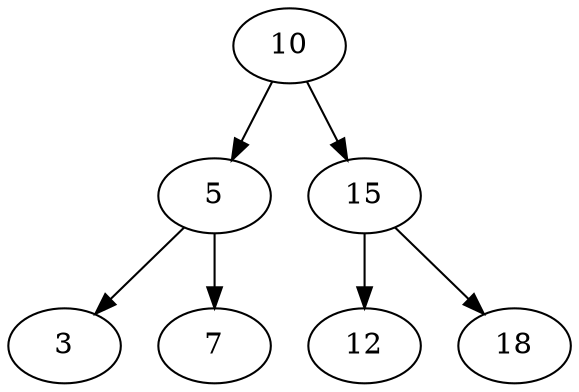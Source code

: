 digraph BST {
  1028214719 [label="10"];
  1028214719 -> 1225358173;
  1225358173 [label="5"];
  1225358173 -> 1296064247;
  1296064247 [label="3"];
  1225358173 -> 1637070917;
  1637070917 [label="7"];
  1028214719 -> 780237624;
  780237624 [label="15"];
  780237624 -> 205797316;
  205797316 [label="12"];
  780237624 -> 1128032093;
  1128032093 [label="18"];
}
